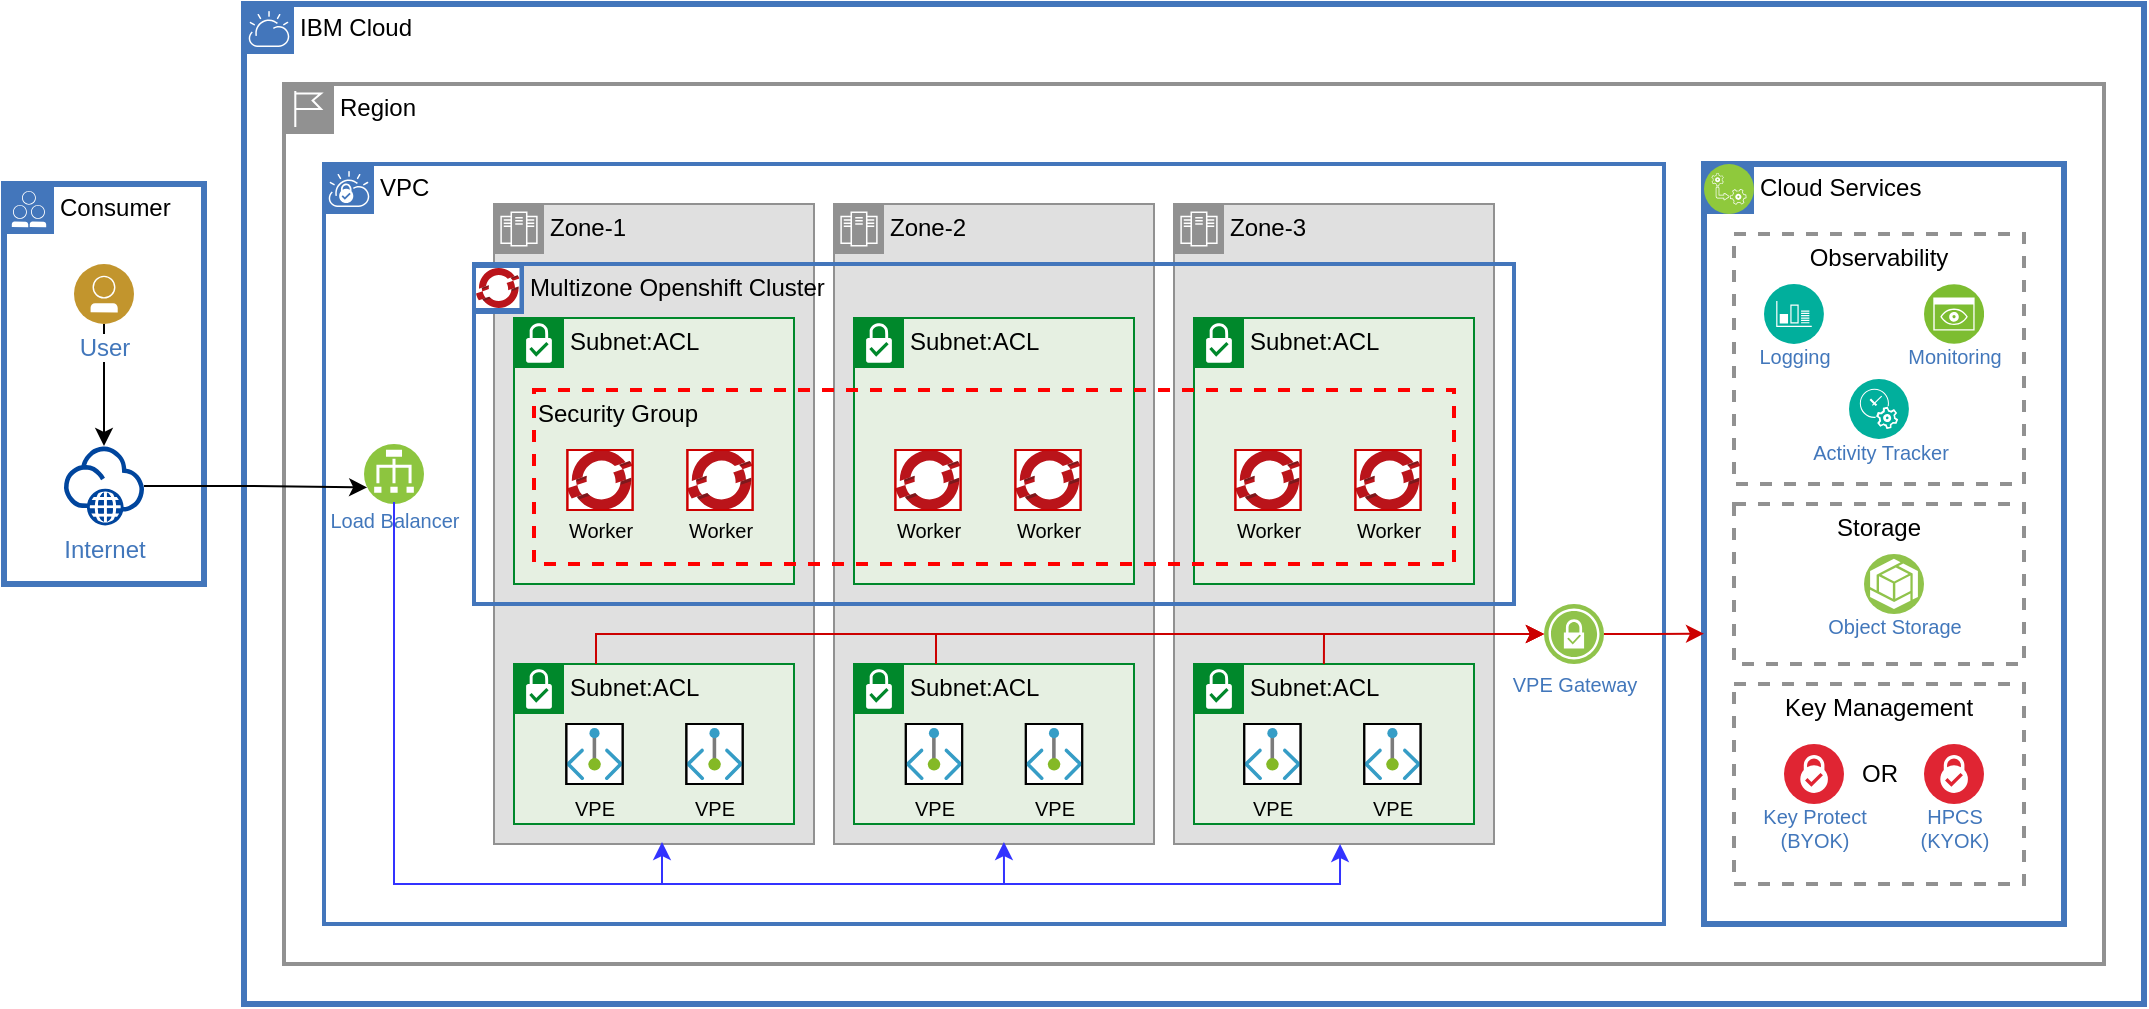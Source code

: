 <mxfile version="14.6.5" type="device"><diagram id="0fq8SmJkCPWPxDg10sJ2" name="Page-1"><mxGraphModel dx="735" dy="1708" grid="1" gridSize="10" guides="1" tooltips="1" connect="1" arrows="1" fold="1" page="1" pageScale="1" pageWidth="827" pageHeight="1169" math="0" shadow="0"><root><mxCell id="0"/><mxCell id="1" parent="0"/><mxCell id="yLkCW8WDgw1rwDotIWZg-1" value="Consumer" style="shape=mxgraph.ibm.box;prType=public;fontStyle=0;verticalAlign=top;align=left;spacingLeft=32;spacingTop=4;fillColor=none;rounded=0;whiteSpace=wrap;html=1;strokeColor=#4376BB;strokeWidth=3;dashed=0;container=1;spacing=-4;collapsible=0;expand=0;recursiveResize=0;" parent="1" vertex="1"><mxGeometry x="40" y="90" width="100" height="200" as="geometry"/></mxCell><mxCell id="yLkCW8WDgw1rwDotIWZg-4" style="edgeStyle=orthogonalEdgeStyle;rounded=0;orthogonalLoop=1;jettySize=auto;html=1;exitX=0.5;exitY=1;exitDx=0;exitDy=0;" parent="yLkCW8WDgw1rwDotIWZg-1" source="yLkCW8WDgw1rwDotIWZg-2" target="yLkCW8WDgw1rwDotIWZg-3" edge="1"><mxGeometry relative="1" as="geometry"/></mxCell><mxCell id="yLkCW8WDgw1rwDotIWZg-2" value="User" style="aspect=fixed;perimeter=ellipsePerimeter;html=1;align=center;shadow=0;dashed=0;fontColor=#4277BB;labelBackgroundColor=#ffffff;fontSize=12;spacingTop=0;image;image=img/lib/ibm/users/user.svg;spacing=0;" parent="yLkCW8WDgw1rwDotIWZg-1" vertex="1"><mxGeometry x="35" y="40" width="30" height="30" as="geometry"/></mxCell><mxCell id="yLkCW8WDgw1rwDotIWZg-3" value="Internet" style="aspect=fixed;perimeter=ellipsePerimeter;html=1;align=center;shadow=0;dashed=0;fontColor=#4277BB;labelBackgroundColor=#ffffff;fontSize=12;spacingTop=0;image;image=img/lib/ibm/vpc/Internet.svg;spacing=0;" parent="yLkCW8WDgw1rwDotIWZg-1" vertex="1"><mxGeometry x="30" y="131" width="40" height="40" as="geometry"/></mxCell><mxCell id="yLkCW8WDgw1rwDotIWZg-5" value="IBM Cloud" style="shape=mxgraph.ibm.box;prType=cloud;fontStyle=0;verticalAlign=top;align=left;spacingLeft=32;spacingTop=4;fillColor=none;rounded=0;whiteSpace=wrap;html=1;strokeColor=#4376BB;strokeWidth=3;dashed=0;container=1;spacing=-4;collapsible=0;expand=0;recursiveResize=0;" parent="1" vertex="1"><mxGeometry x="160" width="950" height="500" as="geometry"/></mxCell><mxCell id="yLkCW8WDgw1rwDotIWZg-6" value="Region" style="shape=mxgraph.ibm.box;prType=region;fontStyle=0;verticalAlign=top;align=left;spacingLeft=32;spacingTop=4;fillColor=none;rounded=0;whiteSpace=wrap;html=1;strokeColor=#919191;strokeWidth=2;dashed=0;container=1;spacing=-4;collapsible=0;expand=0;recursiveResize=0;" parent="yLkCW8WDgw1rwDotIWZg-5" vertex="1"><mxGeometry x="20" y="40" width="910" height="440" as="geometry"/></mxCell><mxCell id="yLkCW8WDgw1rwDotIWZg-7" value="VPC" style="shape=mxgraph.ibm.box;prType=vpc;fontStyle=0;verticalAlign=top;align=left;spacingLeft=32;spacingTop=4;fillColor=none;rounded=0;whiteSpace=wrap;html=1;strokeColor=#4376BB;strokeWidth=2;dashed=0;container=1;spacing=-4;collapsible=0;expand=0;recursiveResize=0;" parent="yLkCW8WDgw1rwDotIWZg-6" vertex="1"><mxGeometry x="20" y="40" width="670" height="380" as="geometry"/></mxCell><mxCell id="yLkCW8WDgw1rwDotIWZg-8" value="Zone-1" style="shape=mxgraph.ibm.box;prType=zone;fontStyle=0;verticalAlign=top;align=left;spacingLeft=32;spacingTop=4;fillColor=#E0E0E0;rounded=0;whiteSpace=wrap;html=1;strokeColor=#919191;strokeWidth=1;dashed=0;container=1;spacing=-4;collapsible=0;expand=0;recursiveResize=0;" parent="yLkCW8WDgw1rwDotIWZg-7" vertex="1"><mxGeometry x="85" y="20" width="160" height="320" as="geometry"/></mxCell><mxCell id="yLkCW8WDgw1rwDotIWZg-18" value="Subnet:ACL" style="shape=mxgraph.ibm.box;prType=subnet;fontStyle=0;verticalAlign=top;align=left;spacingLeft=32;spacingTop=4;fillColor=#E6F0E2;rounded=0;whiteSpace=wrap;html=1;strokeColor=#00882B;strokeWidth=1;dashed=0;container=1;spacing=-4;collapsible=0;expand=0;recursiveResize=0;" parent="yLkCW8WDgw1rwDotIWZg-8" vertex="1"><mxGeometry x="10" y="57" width="140" height="133" as="geometry"/></mxCell><mxCell id="yLkCW8WDgw1rwDotIWZg-50" value="Subnet:ACL" style="shape=mxgraph.ibm.box;prType=subnet;fontStyle=0;verticalAlign=top;align=left;spacingLeft=32;spacingTop=4;fillColor=#E6F0E2;rounded=0;whiteSpace=wrap;html=1;strokeColor=#00882B;strokeWidth=1;dashed=0;container=1;spacing=-4;collapsible=0;expand=0;recursiveResize=0;" parent="yLkCW8WDgw1rwDotIWZg-8" vertex="1"><mxGeometry x="10.0" y="230" width="140" height="80" as="geometry"/></mxCell><mxCell id="yLkCW8WDgw1rwDotIWZg-51" value="VPE" style="aspect=fixed;html=1;points=[];align=center;image;fontSize=10;image=img/lib/azure2/networking/Private_Endpoint.svg;labelBackgroundColor=none;imageBackground=#ffffff;imageBorder=#000000;" parent="yLkCW8WDgw1rwDotIWZg-50" vertex="1"><mxGeometry x="26.16" y="30" width="28.18" height="30" as="geometry"/></mxCell><mxCell id="yLkCW8WDgw1rwDotIWZg-52" value="VPE" style="aspect=fixed;html=1;points=[];align=center;image;fontSize=10;image=img/lib/azure2/networking/Private_Endpoint.svg;labelBackgroundColor=none;imageBackground=#ffffff;imageBorder=#000000;" parent="yLkCW8WDgw1rwDotIWZg-50" vertex="1"><mxGeometry x="86.17" y="30" width="28.18" height="30" as="geometry"/></mxCell><mxCell id="yLkCW8WDgw1rwDotIWZg-9" value="Zone-2" style="shape=mxgraph.ibm.box;prType=zone;fontStyle=0;verticalAlign=top;align=left;spacingLeft=32;spacingTop=4;fillColor=#E0E0E0;rounded=0;whiteSpace=wrap;html=1;strokeColor=#919191;strokeWidth=1;dashed=0;container=1;spacing=-4;collapsible=0;expand=0;recursiveResize=0;" parent="yLkCW8WDgw1rwDotIWZg-7" vertex="1"><mxGeometry x="255" y="20" width="160" height="320" as="geometry"/></mxCell><mxCell id="yLkCW8WDgw1rwDotIWZg-19" value="Subnet:ACL" style="shape=mxgraph.ibm.box;prType=subnet;fontStyle=0;verticalAlign=top;align=left;spacingLeft=32;spacingTop=4;fillColor=#E6F0E2;rounded=0;whiteSpace=wrap;html=1;strokeColor=#00882B;strokeWidth=1;dashed=0;container=1;spacing=-4;collapsible=0;expand=0;recursiveResize=0;" parent="yLkCW8WDgw1rwDotIWZg-9" vertex="1"><mxGeometry x="10" y="57" width="140" height="133" as="geometry"/></mxCell><mxCell id="yLkCW8WDgw1rwDotIWZg-49" value="Subnet:ACL" style="shape=mxgraph.ibm.box;prType=subnet;fontStyle=0;verticalAlign=top;align=left;spacingLeft=32;spacingTop=4;fillColor=#E6F0E2;rounded=0;whiteSpace=wrap;html=1;strokeColor=#00882B;strokeWidth=1;dashed=0;container=1;spacing=-4;collapsible=0;expand=0;recursiveResize=0;" parent="yLkCW8WDgw1rwDotIWZg-9" vertex="1"><mxGeometry x="10" y="230" width="140" height="80" as="geometry"/></mxCell><mxCell id="yLkCW8WDgw1rwDotIWZg-54" value="VPE" style="aspect=fixed;html=1;points=[];align=center;image;fontSize=10;image=img/lib/azure2/networking/Private_Endpoint.svg;labelBackgroundColor=none;imageBackground=#ffffff;imageBorder=#000000;" parent="yLkCW8WDgw1rwDotIWZg-49" vertex="1"><mxGeometry x="25.9" y="30" width="28.18" height="30" as="geometry"/></mxCell><mxCell id="yLkCW8WDgw1rwDotIWZg-55" value="VPE" style="aspect=fixed;html=1;points=[];align=center;image;fontSize=10;image=img/lib/azure2/networking/Private_Endpoint.svg;labelBackgroundColor=none;imageBackground=#ffffff;imageBorder=#000000;" parent="yLkCW8WDgw1rwDotIWZg-49" vertex="1"><mxGeometry x="85.91" y="30" width="28.18" height="30" as="geometry"/></mxCell><mxCell id="yLkCW8WDgw1rwDotIWZg-15" value="Zone-3" style="shape=mxgraph.ibm.box;prType=zone;fontStyle=0;verticalAlign=top;align=left;spacingLeft=32;spacingTop=4;fillColor=#E0E0E0;rounded=0;whiteSpace=wrap;html=1;strokeColor=#919191;strokeWidth=1;dashed=0;container=1;spacing=-4;collapsible=0;expand=0;recursiveResize=0;" parent="yLkCW8WDgw1rwDotIWZg-7" vertex="1"><mxGeometry x="425" y="20" width="160" height="320" as="geometry"/></mxCell><mxCell id="yLkCW8WDgw1rwDotIWZg-20" value="Subnet:ACL" style="shape=mxgraph.ibm.box;prType=subnet;fontStyle=0;verticalAlign=top;align=left;spacingLeft=32;spacingTop=4;fillColor=#E6F0E2;rounded=0;whiteSpace=wrap;html=1;strokeColor=#00882B;strokeWidth=1;dashed=0;container=1;spacing=-4;collapsible=0;expand=0;recursiveResize=0;" parent="yLkCW8WDgw1rwDotIWZg-15" vertex="1"><mxGeometry x="10" y="57" width="140" height="133" as="geometry"/></mxCell><mxCell id="yLkCW8WDgw1rwDotIWZg-16" value="Multizone Openshift Cluster" style="shape=mxgraph.ibm.box;prType=classic;fontStyle=0;verticalAlign=top;align=left;spacingLeft=32;spacingTop=4;fillColor=none;rounded=0;whiteSpace=wrap;html=1;strokeColor=#4376BB;strokeWidth=2;dashed=0;container=1;spacing=-4;collapsible=0;expand=0;recursiveResize=0;" parent="yLkCW8WDgw1rwDotIWZg-15" vertex="1"><mxGeometry x="-350" y="30" width="520" height="170" as="geometry"/></mxCell><mxCell id="yLkCW8WDgw1rwDotIWZg-17" value="" style="aspect=fixed;html=1;points=[];align=center;image;fontSize=12;image=img/lib/mscae/OpenShift.svg;imageBackground=#ffffff;" parent="yLkCW8WDgw1rwDotIWZg-16" vertex="1"><mxGeometry x="1" y="2" width="21.74" height="20" as="geometry"/></mxCell><mxCell id="yLkCW8WDgw1rwDotIWZg-28" value="Security Group" style="fontStyle=0;verticalAlign=top;align=left;spacingTop=-2;fillColor=none;rounded=0;whiteSpace=wrap;html=1;strokeColor=#FF0000;strokeWidth=2;dashed=1;container=1;collapsible=0;expand=0;recursiveResize=0;labelBackgroundColor=none;" parent="yLkCW8WDgw1rwDotIWZg-16" vertex="1"><mxGeometry x="30" y="63" width="460" height="87" as="geometry"/></mxCell><mxCell id="yLkCW8WDgw1rwDotIWZg-21" value="Worker" style="aspect=fixed;html=1;points=[];align=center;image;fontSize=10;image=img/lib/mscae/OpenShift.svg;imageBackground=#ffffff;imageBorder=#CC0000;spacing=0;labelBackgroundColor=none;" parent="yLkCW8WDgw1rwDotIWZg-28" vertex="1"><mxGeometry x="16.69" y="30" width="32.61" height="30" as="geometry"/></mxCell><mxCell id="yLkCW8WDgw1rwDotIWZg-23" value="Worker" style="aspect=fixed;html=1;points=[];align=center;image;fontSize=10;image=img/lib/mscae/OpenShift.svg;imageBackground=#ffffff;imageBorder=#CC0000;spacing=0;labelBackgroundColor=none;" parent="yLkCW8WDgw1rwDotIWZg-28" vertex="1"><mxGeometry x="76.69" y="30" width="32.61" height="30" as="geometry"/></mxCell><mxCell id="yLkCW8WDgw1rwDotIWZg-24" value="Worker" style="aspect=fixed;html=1;points=[];align=center;image;fontSize=10;image=img/lib/mscae/OpenShift.svg;imageBackground=#ffffff;imageBorder=#CC0000;spacing=0;labelBackgroundColor=none;" parent="yLkCW8WDgw1rwDotIWZg-28" vertex="1"><mxGeometry x="180.69" y="30" width="32.61" height="30" as="geometry"/></mxCell><mxCell id="yLkCW8WDgw1rwDotIWZg-25" value="Worker" style="aspect=fixed;html=1;points=[];align=center;image;fontSize=10;image=img/lib/mscae/OpenShift.svg;imageBackground=#ffffff;imageBorder=#CC0000;spacing=0;labelBackgroundColor=none;" parent="yLkCW8WDgw1rwDotIWZg-28" vertex="1"><mxGeometry x="240.69" y="30" width="32.61" height="30" as="geometry"/></mxCell><mxCell id="yLkCW8WDgw1rwDotIWZg-26" value="Worker" style="aspect=fixed;html=1;points=[];align=center;image;fontSize=10;image=img/lib/mscae/OpenShift.svg;imageBackground=#ffffff;imageBorder=#CC0000;spacing=0;labelBackgroundColor=none;perimeter=rectanglePerimeter;" parent="yLkCW8WDgw1rwDotIWZg-28" vertex="1"><mxGeometry x="350.69" y="30" width="32.61" height="30" as="geometry"/></mxCell><mxCell id="yLkCW8WDgw1rwDotIWZg-27" value="Worker" style="aspect=fixed;html=1;points=[];align=center;image;fontSize=10;image=img/lib/mscae/OpenShift.svg;imageBackground=#ffffff;imageBorder=#CC0000;spacing=0;labelBackgroundColor=none;perimeter=rectanglePerimeter;" parent="yLkCW8WDgw1rwDotIWZg-28" vertex="1"><mxGeometry x="410.69" y="30" width="32.61" height="30" as="geometry"/></mxCell><mxCell id="yLkCW8WDgw1rwDotIWZg-29" value="Subnet:ACL" style="shape=mxgraph.ibm.box;prType=subnet;fontStyle=0;verticalAlign=top;align=left;spacingLeft=32;spacingTop=4;fillColor=#E6F0E2;rounded=0;whiteSpace=wrap;html=1;strokeColor=#00882B;strokeWidth=1;dashed=0;container=1;spacing=-4;collapsible=0;expand=0;recursiveResize=0;" parent="yLkCW8WDgw1rwDotIWZg-15" vertex="1"><mxGeometry x="10" y="230" width="140" height="80" as="geometry"/></mxCell><mxCell id="yLkCW8WDgw1rwDotIWZg-56" value="VPE" style="aspect=fixed;html=1;points=[];align=center;image;fontSize=10;image=img/lib/azure2/networking/Private_Endpoint.svg;labelBackgroundColor=none;imageBackground=#ffffff;imageBorder=#000000;" parent="yLkCW8WDgw1rwDotIWZg-29" vertex="1"><mxGeometry x="25.11" y="30" width="28.18" height="30" as="geometry"/></mxCell><mxCell id="yLkCW8WDgw1rwDotIWZg-57" value="VPE" style="aspect=fixed;html=1;points=[];align=center;image;fontSize=10;image=img/lib/azure2/networking/Private_Endpoint.svg;labelBackgroundColor=none;imageBackground=#ffffff;imageBorder=#000000;" parent="yLkCW8WDgw1rwDotIWZg-29" vertex="1"><mxGeometry x="85.12" y="30" width="28.18" height="30" as="geometry"/></mxCell><mxCell id="yLkCW8WDgw1rwDotIWZg-58" value="VPE Gateway" style="aspect=fixed;perimeter=ellipsePerimeter;html=1;align=center;shadow=0;dashed=0;fontColor=#4277BB;labelBackgroundColor=none;fontSize=10;spacingTop=0;image;image=img/lib/ibm/vpc/VPNGateway.svg;spacing=0;" parent="yLkCW8WDgw1rwDotIWZg-7" vertex="1"><mxGeometry x="610" y="220" width="30" height="30" as="geometry"/></mxCell><mxCell id="yLkCW8WDgw1rwDotIWZg-62" style="edgeStyle=orthogonalEdgeStyle;rounded=0;orthogonalLoop=1;jettySize=auto;html=1;entryX=0;entryY=0.5;entryDx=0;entryDy=0;fontSize=12;exitX=0.464;exitY=0;exitDx=0;exitDy=0;exitPerimeter=0;strokeColor=#CC0000;" parent="yLkCW8WDgw1rwDotIWZg-7" source="yLkCW8WDgw1rwDotIWZg-29" target="yLkCW8WDgw1rwDotIWZg-58" edge="1"><mxGeometry relative="1" as="geometry"><Array as="points"><mxPoint x="500" y="235"/></Array></mxGeometry></mxCell><mxCell id="yLkCW8WDgw1rwDotIWZg-64" style="edgeStyle=orthogonalEdgeStyle;rounded=0;orthogonalLoop=1;jettySize=auto;html=1;entryX=0;entryY=0.5;entryDx=0;entryDy=0;fontSize=12;strokeColor=#CC0000;" parent="yLkCW8WDgw1rwDotIWZg-7" target="yLkCW8WDgw1rwDotIWZg-58" edge="1" source="yLkCW8WDgw1rwDotIWZg-50"><mxGeometry relative="1" as="geometry"><mxPoint x="136" y="250" as="sourcePoint"/><mxPoint x="406" y="345" as="targetPoint"/><Array as="points"><mxPoint x="136" y="235"/></Array></mxGeometry></mxCell><mxCell id="yLkCW8WDgw1rwDotIWZg-63" style="edgeStyle=orthogonalEdgeStyle;rounded=0;orthogonalLoop=1;jettySize=auto;html=1;entryX=0;entryY=0.5;entryDx=0;entryDy=0;fontSize=12;strokeColor=#CC0000;" parent="yLkCW8WDgw1rwDotIWZg-7" target="yLkCW8WDgw1rwDotIWZg-58" edge="1" source="yLkCW8WDgw1rwDotIWZg-49"><mxGeometry relative="1" as="geometry"><mxPoint x="306" y="250" as="sourcePoint"/><mxPoint x="412.02" y="325" as="targetPoint"/><Array as="points"><mxPoint x="306" y="235"/></Array></mxGeometry></mxCell><mxCell id="ti9vTy2sInRxpIyHHpF2-3" style="edgeStyle=orthogonalEdgeStyle;rounded=0;orthogonalLoop=1;jettySize=auto;html=1;entryX=0.525;entryY=0.997;entryDx=0;entryDy=0;entryPerimeter=0;fontSize=10;exitX=0.5;exitY=1;exitDx=0;exitDy=0;strokeColor=#3333FF;" edge="1" parent="yLkCW8WDgw1rwDotIWZg-7" source="ti9vTy2sInRxpIyHHpF2-1" target="yLkCW8WDgw1rwDotIWZg-8"><mxGeometry relative="1" as="geometry"/></mxCell><mxCell id="ti9vTy2sInRxpIyHHpF2-1" value="Load Balancer" style="aspect=fixed;perimeter=ellipsePerimeter;html=1;align=center;shadow=0;dashed=0;fontColor=#4277BB;labelBackgroundColor=#ffffff;fontSize=10;spacingTop=-2;image;image=img/lib/ibm/vpc/LoadBalancer.svg;spacing=0;" vertex="1" parent="yLkCW8WDgw1rwDotIWZg-7"><mxGeometry x="20" y="140" width="30" height="30" as="geometry"/></mxCell><mxCell id="ti9vTy2sInRxpIyHHpF2-4" style="edgeStyle=orthogonalEdgeStyle;rounded=0;orthogonalLoop=1;jettySize=auto;html=1;entryX=0.531;entryY=0.997;entryDx=0;entryDy=0;entryPerimeter=0;fontSize=10;strokeColor=#3333FF;" edge="1" parent="yLkCW8WDgw1rwDotIWZg-7" target="yLkCW8WDgw1rwDotIWZg-9"><mxGeometry relative="1" as="geometry"><mxPoint x="35" y="169" as="sourcePoint"/><mxPoint x="179" y="349.04" as="targetPoint"/><Array as="points"><mxPoint x="35" y="169"/><mxPoint x="35" y="360"/><mxPoint x="340" y="360"/></Array></mxGeometry></mxCell><mxCell id="yLkCW8WDgw1rwDotIWZg-61" value="Cloud Services" style="shape=mxgraph.ibm.box;prType=cloud;fontStyle=0;verticalAlign=top;align=left;spacingLeft=32;spacingTop=4;fillColor=none;rounded=0;whiteSpace=wrap;html=1;strokeColor=#4376BB;strokeWidth=3;dashed=0;container=1;spacing=-4;collapsible=0;expand=0;recursiveResize=0;labelBackgroundColor=none;fontSize=12;" parent="yLkCW8WDgw1rwDotIWZg-6" vertex="1"><mxGeometry x="710" y="40" width="180" height="380" as="geometry"/></mxCell><mxCell id="yLkCW8WDgw1rwDotIWZg-59" value="" style="aspect=fixed;perimeter=ellipsePerimeter;html=1;align=center;shadow=0;dashed=0;fontColor=#4277BB;labelBackgroundColor=#ffffff;fontSize=12;spacingTop=3;image;image=img/lib/ibm/vpc/CloudServices.svg;" parent="yLkCW8WDgw1rwDotIWZg-61" vertex="1"><mxGeometry width="25" height="25" as="geometry"/></mxCell><mxCell id="yLkCW8WDgw1rwDotIWZg-66" value="Observability" style="fontStyle=0;verticalAlign=top;align=center;spacingTop=-2;fillColor=none;rounded=0;whiteSpace=wrap;html=1;strokeColor=#919191;strokeWidth=2;dashed=1;container=1;collapsible=0;expand=0;recursiveResize=0;labelBackgroundColor=none;fontSize=12;" parent="yLkCW8WDgw1rwDotIWZg-61" vertex="1"><mxGeometry x="15" y="35" width="145" height="125" as="geometry"/></mxCell><mxCell id="yLkCW8WDgw1rwDotIWZg-67" value="Logging" style="aspect=fixed;perimeter=ellipsePerimeter;html=1;align=center;shadow=0;dashed=0;fontColor=#4277BB;labelBackgroundColor=#ffffff;fontSize=10;spacingTop=-4;image;image=img/lib/ibm/management/monitoring_metrics.svg;spacing=0;" parent="yLkCW8WDgw1rwDotIWZg-66" vertex="1"><mxGeometry x="15" y="25" width="30" height="30" as="geometry"/></mxCell><mxCell id="yLkCW8WDgw1rwDotIWZg-68" value="Activity Tracker" style="aspect=fixed;perimeter=ellipsePerimeter;html=1;align=center;shadow=0;dashed=0;fontColor=#4277BB;labelBackgroundColor=#ffffff;fontSize=10;spacingTop=-4;image;image=img/lib/ibm/management/it_service_management.svg;spacing=0;" parent="yLkCW8WDgw1rwDotIWZg-66" vertex="1"><mxGeometry x="57.5" y="72.5" width="30" height="30" as="geometry"/></mxCell><mxCell id="yLkCW8WDgw1rwDotIWZg-69" value="Monitoring" style="aspect=fixed;perimeter=ellipsePerimeter;html=1;align=center;shadow=0;dashed=0;fontColor=#4277BB;labelBackgroundColor=#ffffff;fontSize=10;spacingTop=-4;image;image=img/lib/ibm/infrastructure/monitoring.svg;spacing=0;" parent="yLkCW8WDgw1rwDotIWZg-66" vertex="1"><mxGeometry x="95" y="25" width="30" height="30" as="geometry"/></mxCell><mxCell id="yLkCW8WDgw1rwDotIWZg-70" value="Storage" style="fontStyle=0;verticalAlign=top;align=center;spacingTop=-2;fillColor=none;rounded=0;whiteSpace=wrap;html=1;strokeColor=#919191;strokeWidth=2;dashed=1;container=1;collapsible=0;expand=0;recursiveResize=0;labelBackgroundColor=none;fontSize=12;" parent="yLkCW8WDgw1rwDotIWZg-61" vertex="1"><mxGeometry x="15" y="170" width="145" height="80" as="geometry"/></mxCell><mxCell id="yLkCW8WDgw1rwDotIWZg-74" value="Object Storage" style="aspect=fixed;perimeter=ellipsePerimeter;html=1;align=center;shadow=0;dashed=0;fontColor=#4277BB;labelBackgroundColor=#ffffff;fontSize=10;spacingTop=-4;image;image=img/lib/ibm/vpc/ObjectStorage.svg;spacing=0;" parent="yLkCW8WDgw1rwDotIWZg-70" vertex="1"><mxGeometry x="65" y="25" width="30" height="30" as="geometry"/></mxCell><mxCell id="yLkCW8WDgw1rwDotIWZg-75" value="Key Management" style="fontStyle=0;verticalAlign=top;align=center;spacingTop=-2;fillColor=none;rounded=0;whiteSpace=wrap;html=1;strokeColor=#919191;strokeWidth=2;dashed=1;container=1;collapsible=0;expand=0;recursiveResize=0;labelBackgroundColor=none;fontSize=12;" parent="yLkCW8WDgw1rwDotIWZg-61" vertex="1"><mxGeometry x="15" y="260" width="145" height="100" as="geometry"/></mxCell><mxCell id="fK22bp8o24kgcj1A_QnF-2" value="Key Protect &lt;br style=&quot;font-size: 10px;&quot;&gt;(BYOK)" style="aspect=fixed;perimeter=ellipsePerimeter;html=1;align=center;shadow=0;dashed=0;fontColor=#4277BB;labelBackgroundColor=#ffffff;fontSize=10;spacingTop=-4;image;image=img/lib/ibm/security/security_services.svg;spacing=0;" parent="yLkCW8WDgw1rwDotIWZg-75" vertex="1"><mxGeometry x="25" y="30" width="30" height="30" as="geometry"/></mxCell><mxCell id="fK22bp8o24kgcj1A_QnF-3" value="HPCS&lt;br style=&quot;font-size: 10px;&quot;&gt;(KYOK)" style="aspect=fixed;perimeter=ellipsePerimeter;html=1;align=center;shadow=0;dashed=0;fontColor=#4277BB;labelBackgroundColor=#ffffff;fontSize=10;spacingTop=-4;image;image=img/lib/ibm/security/security_services.svg;spacing=0;" parent="yLkCW8WDgw1rwDotIWZg-75" vertex="1"><mxGeometry x="95" y="30" width="30" height="30" as="geometry"/></mxCell><mxCell id="fK22bp8o24kgcj1A_QnF-4" value="OR" style="text;html=1;strokeColor=none;fillColor=none;align=center;verticalAlign=middle;whiteSpace=wrap;rounded=0;" parent="yLkCW8WDgw1rwDotIWZg-75" vertex="1"><mxGeometry x="52.5" y="35" width="40" height="20" as="geometry"/></mxCell><mxCell id="yLkCW8WDgw1rwDotIWZg-65" style="edgeStyle=orthogonalEdgeStyle;rounded=0;orthogonalLoop=1;jettySize=auto;html=1;entryX=0;entryY=0.618;entryDx=0;entryDy=0;entryPerimeter=0;fontSize=12;exitX=1;exitY=0.5;exitDx=0;exitDy=0;strokeColor=#CC0000;" parent="yLkCW8WDgw1rwDotIWZg-6" source="yLkCW8WDgw1rwDotIWZg-58" target="yLkCW8WDgw1rwDotIWZg-61" edge="1"><mxGeometry relative="1" as="geometry"/></mxCell><mxCell id="ti9vTy2sInRxpIyHHpF2-2" style="edgeStyle=orthogonalEdgeStyle;rounded=0;orthogonalLoop=1;jettySize=auto;html=1;entryX=0;entryY=0.75;entryDx=0;entryDy=0;fontSize=10;" edge="1" parent="1" source="yLkCW8WDgw1rwDotIWZg-3" target="ti9vTy2sInRxpIyHHpF2-1"><mxGeometry relative="1" as="geometry"/></mxCell><mxCell id="ti9vTy2sInRxpIyHHpF2-5" style="edgeStyle=orthogonalEdgeStyle;rounded=0;orthogonalLoop=1;jettySize=auto;html=1;entryX=0.519;entryY=1;entryDx=0;entryDy=0;entryPerimeter=0;fontSize=10;strokeColor=#3333FF;" edge="1" parent="1" target="yLkCW8WDgw1rwDotIWZg-15"><mxGeometry relative="1" as="geometry"><mxPoint x="235" y="249" as="sourcePoint"/><mxPoint x="549.96" y="429.04" as="targetPoint"/><Array as="points"><mxPoint x="235" y="440"/><mxPoint x="708" y="440"/></Array></mxGeometry></mxCell></root></mxGraphModel></diagram></mxfile>